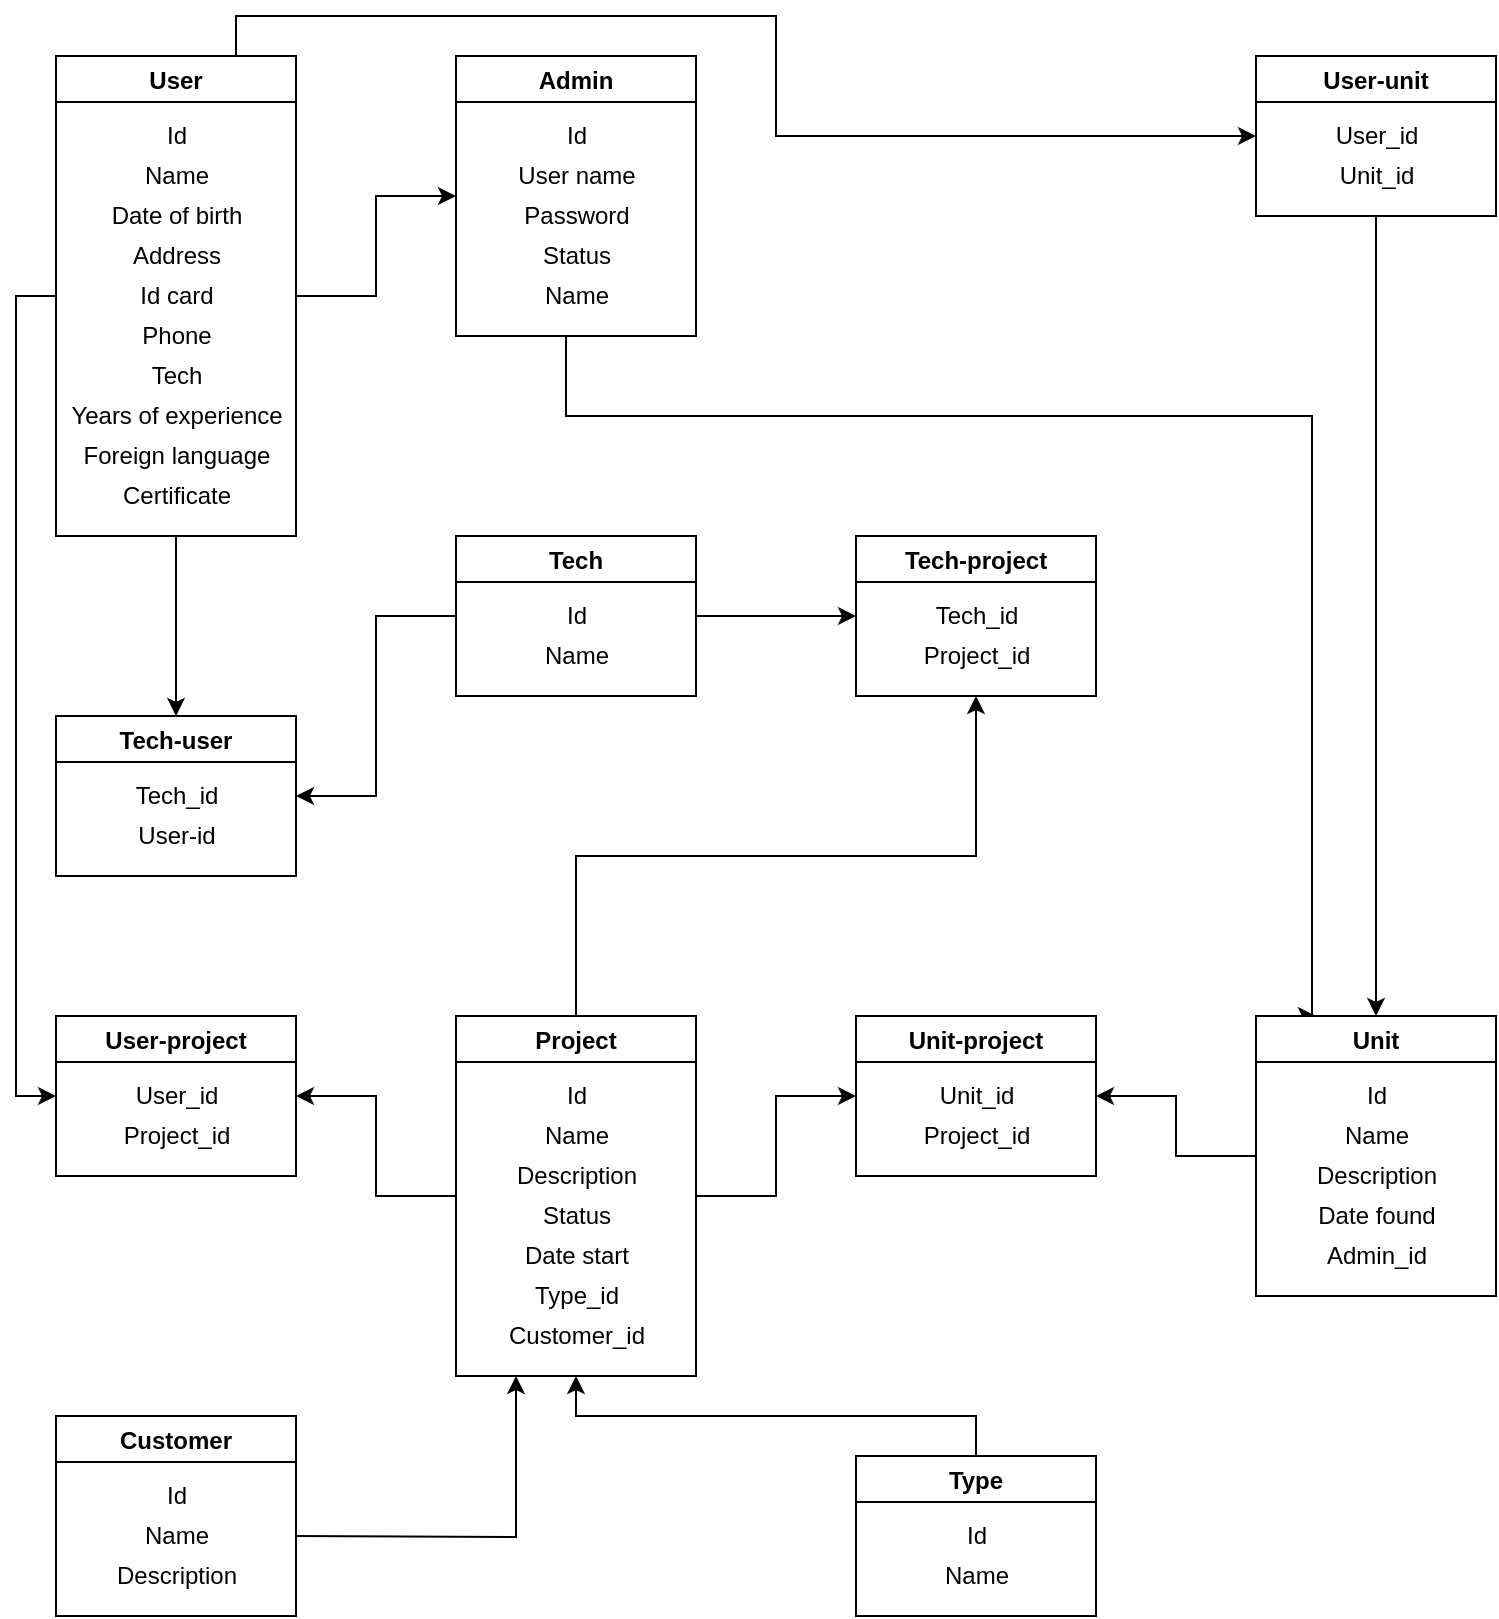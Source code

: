 <mxfile version="14.8.6" type="github">
  <diagram id="8frxbMPDA_A4CYh-UbdC" name="Page-1">
    <mxGraphModel dx="451" dy="392" grid="1" gridSize="10" guides="1" tooltips="1" connect="1" arrows="1" fold="1" page="1" pageScale="1" pageWidth="827" pageHeight="1169" math="0" shadow="0">
      <root>
        <mxCell id="0" />
        <mxCell id="1" parent="0" />
        <mxCell id="PGVaX1nrfL_rUsU0WxcV-19" style="edgeStyle=orthogonalEdgeStyle;rounded=0;orthogonalLoop=1;jettySize=auto;html=1;exitX=0.75;exitY=0;exitDx=0;exitDy=0;" edge="1" parent="1" source="PGVaX1nrfL_rUsU0WxcV-2" target="PGVaX1nrfL_rUsU0WxcV-18">
          <mxGeometry relative="1" as="geometry" />
        </mxCell>
        <mxCell id="PGVaX1nrfL_rUsU0WxcV-22" style="edgeStyle=orthogonalEdgeStyle;rounded=0;orthogonalLoop=1;jettySize=auto;html=1;exitX=1;exitY=0.5;exitDx=0;exitDy=0;entryX=0;entryY=0.5;entryDx=0;entryDy=0;" edge="1" parent="1" source="PGVaX1nrfL_rUsU0WxcV-2" target="PGVaX1nrfL_rUsU0WxcV-4">
          <mxGeometry relative="1" as="geometry" />
        </mxCell>
        <mxCell id="PGVaX1nrfL_rUsU0WxcV-23" style="edgeStyle=orthogonalEdgeStyle;rounded=0;orthogonalLoop=1;jettySize=auto;html=1;exitX=0.5;exitY=1;exitDx=0;exitDy=0;" edge="1" parent="1" source="PGVaX1nrfL_rUsU0WxcV-2" target="PGVaX1nrfL_rUsU0WxcV-9">
          <mxGeometry relative="1" as="geometry" />
        </mxCell>
        <mxCell id="PGVaX1nrfL_rUsU0WxcV-27" style="edgeStyle=orthogonalEdgeStyle;rounded=0;orthogonalLoop=1;jettySize=auto;html=1;exitX=0;exitY=0.5;exitDx=0;exitDy=0;entryX=0;entryY=0.5;entryDx=0;entryDy=0;" edge="1" parent="1" source="PGVaX1nrfL_rUsU0WxcV-2" target="PGVaX1nrfL_rUsU0WxcV-12">
          <mxGeometry relative="1" as="geometry" />
        </mxCell>
        <mxCell id="PGVaX1nrfL_rUsU0WxcV-2" value="User" style="swimlane;" vertex="1" parent="1">
          <mxGeometry x="40" y="40" width="120" height="240" as="geometry" />
        </mxCell>
        <mxCell id="PGVaX1nrfL_rUsU0WxcV-92" value="Id" style="text;html=1;align=center;verticalAlign=middle;resizable=0;points=[];autosize=1;strokeColor=none;" vertex="1" parent="PGVaX1nrfL_rUsU0WxcV-2">
          <mxGeometry x="45" y="30" width="30" height="20" as="geometry" />
        </mxCell>
        <mxCell id="PGVaX1nrfL_rUsU0WxcV-93" value="Name" style="text;html=1;align=center;verticalAlign=middle;resizable=0;points=[];autosize=1;strokeColor=none;" vertex="1" parent="PGVaX1nrfL_rUsU0WxcV-2">
          <mxGeometry x="35" y="50" width="50" height="20" as="geometry" />
        </mxCell>
        <mxCell id="PGVaX1nrfL_rUsU0WxcV-94" value="Date of birth" style="text;html=1;align=center;verticalAlign=middle;resizable=0;points=[];autosize=1;strokeColor=none;" vertex="1" parent="PGVaX1nrfL_rUsU0WxcV-2">
          <mxGeometry x="20" y="70" width="80" height="20" as="geometry" />
        </mxCell>
        <mxCell id="PGVaX1nrfL_rUsU0WxcV-95" value="Address" style="text;html=1;align=center;verticalAlign=middle;resizable=0;points=[];autosize=1;strokeColor=none;" vertex="1" parent="PGVaX1nrfL_rUsU0WxcV-2">
          <mxGeometry x="30" y="90" width="60" height="20" as="geometry" />
        </mxCell>
        <mxCell id="PGVaX1nrfL_rUsU0WxcV-96" value="Id card" style="text;html=1;align=center;verticalAlign=middle;resizable=0;points=[];autosize=1;strokeColor=none;" vertex="1" parent="PGVaX1nrfL_rUsU0WxcV-2">
          <mxGeometry x="35" y="110" width="50" height="20" as="geometry" />
        </mxCell>
        <mxCell id="PGVaX1nrfL_rUsU0WxcV-97" value="Phone" style="text;html=1;align=center;verticalAlign=middle;resizable=0;points=[];autosize=1;strokeColor=none;" vertex="1" parent="PGVaX1nrfL_rUsU0WxcV-2">
          <mxGeometry x="35" y="130" width="50" height="20" as="geometry" />
        </mxCell>
        <mxCell id="PGVaX1nrfL_rUsU0WxcV-98" value="Tech" style="text;html=1;align=center;verticalAlign=middle;resizable=0;points=[];autosize=1;strokeColor=none;" vertex="1" parent="PGVaX1nrfL_rUsU0WxcV-2">
          <mxGeometry x="40" y="150" width="40" height="20" as="geometry" />
        </mxCell>
        <mxCell id="PGVaX1nrfL_rUsU0WxcV-99" value="Years of&amp;nbsp;experience" style="text;html=1;align=center;verticalAlign=middle;resizable=0;points=[];autosize=1;strokeColor=none;" vertex="1" parent="PGVaX1nrfL_rUsU0WxcV-2">
          <mxGeometry y="170" width="120" height="20" as="geometry" />
        </mxCell>
        <mxCell id="PGVaX1nrfL_rUsU0WxcV-100" value="Foreign language" style="text;html=1;align=center;verticalAlign=middle;resizable=0;points=[];autosize=1;strokeColor=none;" vertex="1" parent="PGVaX1nrfL_rUsU0WxcV-2">
          <mxGeometry x="5" y="190" width="110" height="20" as="geometry" />
        </mxCell>
        <mxCell id="PGVaX1nrfL_rUsU0WxcV-49" value="Certificate" style="text;html=1;align=center;verticalAlign=middle;resizable=0;points=[];autosize=1;strokeColor=none;" vertex="1" parent="PGVaX1nrfL_rUsU0WxcV-2">
          <mxGeometry x="25" y="210" width="70" height="20" as="geometry" />
        </mxCell>
        <mxCell id="PGVaX1nrfL_rUsU0WxcV-65" style="edgeStyle=orthogonalEdgeStyle;rounded=0;orthogonalLoop=1;jettySize=auto;html=1;entryX=0.25;entryY=0;entryDx=0;entryDy=0;" edge="1" parent="1" source="PGVaX1nrfL_rUsU0WxcV-4" target="PGVaX1nrfL_rUsU0WxcV-17">
          <mxGeometry relative="1" as="geometry">
            <Array as="points">
              <mxPoint x="295" y="220" />
              <mxPoint x="668" y="220" />
            </Array>
          </mxGeometry>
        </mxCell>
        <mxCell id="PGVaX1nrfL_rUsU0WxcV-4" value="Admin" style="swimlane;" vertex="1" parent="1">
          <mxGeometry x="240" y="40" width="120" height="140" as="geometry" />
        </mxCell>
        <mxCell id="PGVaX1nrfL_rUsU0WxcV-54" value="User name" style="text;html=1;align=center;verticalAlign=middle;resizable=0;points=[];autosize=1;strokeColor=none;" vertex="1" parent="PGVaX1nrfL_rUsU0WxcV-4">
          <mxGeometry x="25" y="50" width="70" height="20" as="geometry" />
        </mxCell>
        <mxCell id="PGVaX1nrfL_rUsU0WxcV-53" value="Id" style="text;html=1;align=center;verticalAlign=middle;resizable=0;points=[];autosize=1;strokeColor=none;" vertex="1" parent="PGVaX1nrfL_rUsU0WxcV-4">
          <mxGeometry x="45" y="30" width="30" height="20" as="geometry" />
        </mxCell>
        <mxCell id="PGVaX1nrfL_rUsU0WxcV-56" value="Status" style="text;html=1;align=center;verticalAlign=middle;resizable=0;points=[];autosize=1;strokeColor=none;" vertex="1" parent="PGVaX1nrfL_rUsU0WxcV-4">
          <mxGeometry x="35" y="90" width="50" height="20" as="geometry" />
        </mxCell>
        <mxCell id="PGVaX1nrfL_rUsU0WxcV-57" value="Name&lt;br&gt;" style="text;html=1;align=center;verticalAlign=middle;resizable=0;points=[];autosize=1;strokeColor=none;" vertex="1" parent="PGVaX1nrfL_rUsU0WxcV-4">
          <mxGeometry x="35" y="110" width="50" height="20" as="geometry" />
        </mxCell>
        <mxCell id="PGVaX1nrfL_rUsU0WxcV-58" value="Password" style="text;html=1;align=center;verticalAlign=middle;resizable=0;points=[];autosize=1;strokeColor=none;" vertex="1" parent="PGVaX1nrfL_rUsU0WxcV-4">
          <mxGeometry x="25" y="70" width="70" height="20" as="geometry" />
        </mxCell>
        <mxCell id="PGVaX1nrfL_rUsU0WxcV-24" style="edgeStyle=orthogonalEdgeStyle;rounded=0;orthogonalLoop=1;jettySize=auto;html=1;exitX=0;exitY=0.5;exitDx=0;exitDy=0;entryX=1;entryY=0.5;entryDx=0;entryDy=0;" edge="1" parent="1" source="PGVaX1nrfL_rUsU0WxcV-5" target="PGVaX1nrfL_rUsU0WxcV-9">
          <mxGeometry relative="1" as="geometry" />
        </mxCell>
        <mxCell id="PGVaX1nrfL_rUsU0WxcV-25" style="edgeStyle=orthogonalEdgeStyle;rounded=0;orthogonalLoop=1;jettySize=auto;html=1;exitX=1;exitY=0.5;exitDx=0;exitDy=0;entryX=0;entryY=0.5;entryDx=0;entryDy=0;" edge="1" parent="1" source="PGVaX1nrfL_rUsU0WxcV-5" target="PGVaX1nrfL_rUsU0WxcV-10">
          <mxGeometry relative="1" as="geometry" />
        </mxCell>
        <mxCell id="PGVaX1nrfL_rUsU0WxcV-5" value="Tech" style="swimlane;" vertex="1" parent="1">
          <mxGeometry x="240" y="280" width="120" height="80" as="geometry" />
        </mxCell>
        <mxCell id="PGVaX1nrfL_rUsU0WxcV-104" value="Id" style="text;html=1;align=center;verticalAlign=middle;resizable=0;points=[];autosize=1;strokeColor=none;" vertex="1" parent="PGVaX1nrfL_rUsU0WxcV-5">
          <mxGeometry x="45" y="30" width="30" height="20" as="geometry" />
        </mxCell>
        <mxCell id="PGVaX1nrfL_rUsU0WxcV-105" value="Name" style="text;html=1;align=center;verticalAlign=middle;resizable=0;points=[];autosize=1;strokeColor=none;" vertex="1" parent="PGVaX1nrfL_rUsU0WxcV-5">
          <mxGeometry x="35" y="50" width="50" height="20" as="geometry" />
        </mxCell>
        <mxCell id="PGVaX1nrfL_rUsU0WxcV-9" value="Tech-user" style="swimlane;startSize=23;" vertex="1" parent="1">
          <mxGeometry x="40" y="370" width="120" height="80" as="geometry" />
        </mxCell>
        <mxCell id="PGVaX1nrfL_rUsU0WxcV-51" value="Tech_id" style="text;html=1;align=center;verticalAlign=middle;resizable=0;points=[];autosize=1;strokeColor=none;" vertex="1" parent="PGVaX1nrfL_rUsU0WxcV-9">
          <mxGeometry x="30" y="30" width="60" height="20" as="geometry" />
        </mxCell>
        <mxCell id="PGVaX1nrfL_rUsU0WxcV-52" value="User-id" style="text;html=1;align=center;verticalAlign=middle;resizable=0;points=[];autosize=1;strokeColor=none;" vertex="1" parent="PGVaX1nrfL_rUsU0WxcV-9">
          <mxGeometry x="35" y="50" width="50" height="20" as="geometry" />
        </mxCell>
        <mxCell id="PGVaX1nrfL_rUsU0WxcV-10" value="Tech-project" style="swimlane;" vertex="1" parent="1">
          <mxGeometry x="440" y="280" width="120" height="80" as="geometry" />
        </mxCell>
        <mxCell id="PGVaX1nrfL_rUsU0WxcV-101" value="Tech_id" style="text;html=1;align=center;verticalAlign=middle;resizable=0;points=[];autosize=1;strokeColor=none;" vertex="1" parent="PGVaX1nrfL_rUsU0WxcV-10">
          <mxGeometry x="30" y="30" width="60" height="20" as="geometry" />
        </mxCell>
        <mxCell id="PGVaX1nrfL_rUsU0WxcV-103" value="Project_id" style="text;html=1;align=center;verticalAlign=middle;resizable=0;points=[];autosize=1;strokeColor=none;" vertex="1" parent="PGVaX1nrfL_rUsU0WxcV-10">
          <mxGeometry x="25" y="50" width="70" height="20" as="geometry" />
        </mxCell>
        <mxCell id="PGVaX1nrfL_rUsU0WxcV-28" style="edgeStyle=orthogonalEdgeStyle;rounded=0;orthogonalLoop=1;jettySize=auto;html=1;exitX=0;exitY=0.5;exitDx=0;exitDy=0;entryX=1;entryY=0.5;entryDx=0;entryDy=0;" edge="1" parent="1" source="PGVaX1nrfL_rUsU0WxcV-11" target="PGVaX1nrfL_rUsU0WxcV-12">
          <mxGeometry relative="1" as="geometry" />
        </mxCell>
        <mxCell id="PGVaX1nrfL_rUsU0WxcV-29" style="edgeStyle=orthogonalEdgeStyle;rounded=0;orthogonalLoop=1;jettySize=auto;html=1;exitX=1;exitY=0.5;exitDx=0;exitDy=0;entryX=0;entryY=0.5;entryDx=0;entryDy=0;" edge="1" parent="1" source="PGVaX1nrfL_rUsU0WxcV-11" target="PGVaX1nrfL_rUsU0WxcV-16">
          <mxGeometry relative="1" as="geometry" />
        </mxCell>
        <mxCell id="PGVaX1nrfL_rUsU0WxcV-33" style="edgeStyle=orthogonalEdgeStyle;rounded=0;orthogonalLoop=1;jettySize=auto;html=1;exitX=0.5;exitY=0;exitDx=0;exitDy=0;entryX=0.5;entryY=1;entryDx=0;entryDy=0;" edge="1" parent="1" source="PGVaX1nrfL_rUsU0WxcV-11" target="PGVaX1nrfL_rUsU0WxcV-10">
          <mxGeometry relative="1" as="geometry" />
        </mxCell>
        <mxCell id="PGVaX1nrfL_rUsU0WxcV-11" value="Project" style="swimlane;" vertex="1" parent="1">
          <mxGeometry x="240" y="520" width="120" height="180" as="geometry" />
        </mxCell>
        <mxCell id="PGVaX1nrfL_rUsU0WxcV-120" value="Customer_id" style="text;html=1;align=center;verticalAlign=middle;resizable=0;points=[];autosize=1;strokeColor=none;" vertex="1" parent="PGVaX1nrfL_rUsU0WxcV-11">
          <mxGeometry x="20" y="150" width="80" height="20" as="geometry" />
        </mxCell>
        <mxCell id="PGVaX1nrfL_rUsU0WxcV-119" value="Type_id" style="text;html=1;align=center;verticalAlign=middle;resizable=0;points=[];autosize=1;strokeColor=none;" vertex="1" parent="PGVaX1nrfL_rUsU0WxcV-11">
          <mxGeometry x="30" y="130" width="60" height="20" as="geometry" />
        </mxCell>
        <mxCell id="PGVaX1nrfL_rUsU0WxcV-116" value="Id" style="text;html=1;align=center;verticalAlign=middle;resizable=0;points=[];autosize=1;strokeColor=none;" vertex="1" parent="PGVaX1nrfL_rUsU0WxcV-11">
          <mxGeometry x="45" y="30" width="30" height="20" as="geometry" />
        </mxCell>
        <mxCell id="PGVaX1nrfL_rUsU0WxcV-118" value="Description" style="text;html=1;align=center;verticalAlign=middle;resizable=0;points=[];autosize=1;strokeColor=none;" vertex="1" parent="PGVaX1nrfL_rUsU0WxcV-11">
          <mxGeometry x="20" y="70" width="80" height="20" as="geometry" />
        </mxCell>
        <mxCell id="PGVaX1nrfL_rUsU0WxcV-121" value="Status" style="text;html=1;align=center;verticalAlign=middle;resizable=0;points=[];autosize=1;strokeColor=none;" vertex="1" parent="PGVaX1nrfL_rUsU0WxcV-11">
          <mxGeometry x="35" y="90" width="50" height="20" as="geometry" />
        </mxCell>
        <mxCell id="PGVaX1nrfL_rUsU0WxcV-122" value="Date start" style="text;html=1;align=center;verticalAlign=middle;resizable=0;points=[];autosize=1;strokeColor=none;" vertex="1" parent="PGVaX1nrfL_rUsU0WxcV-11">
          <mxGeometry x="25" y="110" width="70" height="20" as="geometry" />
        </mxCell>
        <mxCell id="PGVaX1nrfL_rUsU0WxcV-117" value="Name" style="text;html=1;align=center;verticalAlign=middle;resizable=0;points=[];autosize=1;strokeColor=none;" vertex="1" parent="PGVaX1nrfL_rUsU0WxcV-11">
          <mxGeometry x="35" y="50" width="50" height="20" as="geometry" />
        </mxCell>
        <mxCell id="PGVaX1nrfL_rUsU0WxcV-12" value="User-project" style="swimlane;" vertex="1" parent="1">
          <mxGeometry x="40" y="520" width="120" height="80" as="geometry" />
        </mxCell>
        <mxCell id="PGVaX1nrfL_rUsU0WxcV-112" value="User_id" style="text;html=1;align=center;verticalAlign=middle;resizable=0;points=[];autosize=1;strokeColor=none;" vertex="1" parent="PGVaX1nrfL_rUsU0WxcV-12">
          <mxGeometry x="30" y="30" width="60" height="20" as="geometry" />
        </mxCell>
        <mxCell id="PGVaX1nrfL_rUsU0WxcV-113" value="Project_id" style="text;html=1;align=center;verticalAlign=middle;resizable=0;points=[];autosize=1;strokeColor=none;" vertex="1" parent="PGVaX1nrfL_rUsU0WxcV-12">
          <mxGeometry x="25" y="50" width="70" height="20" as="geometry" />
        </mxCell>
        <mxCell id="PGVaX1nrfL_rUsU0WxcV-31" style="edgeStyle=orthogonalEdgeStyle;rounded=0;orthogonalLoop=1;jettySize=auto;html=1;entryX=0.25;entryY=1;entryDx=0;entryDy=0;" edge="1" parent="1" target="PGVaX1nrfL_rUsU0WxcV-11">
          <mxGeometry relative="1" as="geometry">
            <mxPoint x="160" y="780" as="sourcePoint" />
          </mxGeometry>
        </mxCell>
        <mxCell id="PGVaX1nrfL_rUsU0WxcV-14" value="Customer" style="swimlane;" vertex="1" parent="1">
          <mxGeometry x="40" y="720" width="120" height="100" as="geometry" />
        </mxCell>
        <mxCell id="PGVaX1nrfL_rUsU0WxcV-106" value="Id" style="text;html=1;align=center;verticalAlign=middle;resizable=0;points=[];autosize=1;strokeColor=none;" vertex="1" parent="PGVaX1nrfL_rUsU0WxcV-14">
          <mxGeometry x="45" y="30" width="30" height="20" as="geometry" />
        </mxCell>
        <mxCell id="PGVaX1nrfL_rUsU0WxcV-107" value="Name" style="text;html=1;align=center;verticalAlign=middle;resizable=0;points=[];autosize=1;strokeColor=none;" vertex="1" parent="PGVaX1nrfL_rUsU0WxcV-14">
          <mxGeometry x="35" y="50" width="50" height="20" as="geometry" />
        </mxCell>
        <mxCell id="PGVaX1nrfL_rUsU0WxcV-108" value="Description" style="text;html=1;align=center;verticalAlign=middle;resizable=0;points=[];autosize=1;strokeColor=none;" vertex="1" parent="PGVaX1nrfL_rUsU0WxcV-14">
          <mxGeometry x="20" y="70" width="80" height="20" as="geometry" />
        </mxCell>
        <mxCell id="PGVaX1nrfL_rUsU0WxcV-30" style="edgeStyle=orthogonalEdgeStyle;rounded=0;orthogonalLoop=1;jettySize=auto;html=1;exitX=0.5;exitY=0;exitDx=0;exitDy=0;entryX=0.5;entryY=1;entryDx=0;entryDy=0;" edge="1" parent="1" source="PGVaX1nrfL_rUsU0WxcV-15" target="PGVaX1nrfL_rUsU0WxcV-11">
          <mxGeometry relative="1" as="geometry" />
        </mxCell>
        <mxCell id="PGVaX1nrfL_rUsU0WxcV-15" value="Type" style="swimlane;" vertex="1" parent="1">
          <mxGeometry x="440" y="740" width="120" height="80" as="geometry" />
        </mxCell>
        <mxCell id="PGVaX1nrfL_rUsU0WxcV-110" value="Id" style="text;html=1;align=center;verticalAlign=middle;resizable=0;points=[];autosize=1;strokeColor=none;" vertex="1" parent="PGVaX1nrfL_rUsU0WxcV-15">
          <mxGeometry x="45" y="30" width="30" height="20" as="geometry" />
        </mxCell>
        <mxCell id="PGVaX1nrfL_rUsU0WxcV-111" value="Name" style="text;html=1;align=center;verticalAlign=middle;resizable=0;points=[];autosize=1;strokeColor=none;" vertex="1" parent="PGVaX1nrfL_rUsU0WxcV-15">
          <mxGeometry x="35" y="50" width="50" height="20" as="geometry" />
        </mxCell>
        <mxCell id="PGVaX1nrfL_rUsU0WxcV-16" value="Unit-project" style="swimlane;" vertex="1" parent="1">
          <mxGeometry x="440" y="520" width="120" height="80" as="geometry" />
        </mxCell>
        <mxCell id="PGVaX1nrfL_rUsU0WxcV-115" value="Project_id" style="text;html=1;align=center;verticalAlign=middle;resizable=0;points=[];autosize=1;strokeColor=none;" vertex="1" parent="PGVaX1nrfL_rUsU0WxcV-16">
          <mxGeometry x="25" y="50" width="70" height="20" as="geometry" />
        </mxCell>
        <mxCell id="PGVaX1nrfL_rUsU0WxcV-114" value="Unit_id" style="text;html=1;align=center;verticalAlign=middle;resizable=0;points=[];autosize=1;strokeColor=none;" vertex="1" parent="PGVaX1nrfL_rUsU0WxcV-16">
          <mxGeometry x="35" y="30" width="50" height="20" as="geometry" />
        </mxCell>
        <mxCell id="PGVaX1nrfL_rUsU0WxcV-21" style="edgeStyle=orthogonalEdgeStyle;rounded=0;orthogonalLoop=1;jettySize=auto;html=1;exitX=0;exitY=0.5;exitDx=0;exitDy=0;entryX=1;entryY=0.5;entryDx=0;entryDy=0;" edge="1" parent="1" source="PGVaX1nrfL_rUsU0WxcV-17" target="PGVaX1nrfL_rUsU0WxcV-16">
          <mxGeometry relative="1" as="geometry" />
        </mxCell>
        <mxCell id="PGVaX1nrfL_rUsU0WxcV-17" value="Unit" style="swimlane;" vertex="1" parent="1">
          <mxGeometry x="640" y="520" width="120" height="140" as="geometry" />
        </mxCell>
        <mxCell id="PGVaX1nrfL_rUsU0WxcV-62" value="Description" style="text;html=1;align=center;verticalAlign=middle;resizable=0;points=[];autosize=1;strokeColor=none;" vertex="1" parent="PGVaX1nrfL_rUsU0WxcV-17">
          <mxGeometry x="20" y="70" width="80" height="20" as="geometry" />
        </mxCell>
        <mxCell id="PGVaX1nrfL_rUsU0WxcV-60" value="Id" style="text;html=1;align=center;verticalAlign=middle;resizable=0;points=[];autosize=1;strokeColor=none;" vertex="1" parent="PGVaX1nrfL_rUsU0WxcV-17">
          <mxGeometry x="45" y="30" width="30" height="20" as="geometry" />
        </mxCell>
        <mxCell id="PGVaX1nrfL_rUsU0WxcV-61" value="Name" style="text;html=1;align=center;verticalAlign=middle;resizable=0;points=[];autosize=1;strokeColor=none;" vertex="1" parent="PGVaX1nrfL_rUsU0WxcV-17">
          <mxGeometry x="35" y="50" width="50" height="20" as="geometry" />
        </mxCell>
        <mxCell id="PGVaX1nrfL_rUsU0WxcV-63" value="Date found" style="text;html=1;align=center;verticalAlign=middle;resizable=0;points=[];autosize=1;strokeColor=none;" vertex="1" parent="PGVaX1nrfL_rUsU0WxcV-17">
          <mxGeometry x="25" y="90" width="70" height="20" as="geometry" />
        </mxCell>
        <mxCell id="PGVaX1nrfL_rUsU0WxcV-64" value="Admin_id" style="text;html=1;align=center;verticalAlign=middle;resizable=0;points=[];autosize=1;strokeColor=none;" vertex="1" parent="PGVaX1nrfL_rUsU0WxcV-17">
          <mxGeometry x="25" y="110" width="70" height="20" as="geometry" />
        </mxCell>
        <mxCell id="PGVaX1nrfL_rUsU0WxcV-20" style="edgeStyle=orthogonalEdgeStyle;rounded=0;orthogonalLoop=1;jettySize=auto;html=1;exitX=0.5;exitY=1;exitDx=0;exitDy=0;entryX=0.5;entryY=0;entryDx=0;entryDy=0;" edge="1" parent="1" source="PGVaX1nrfL_rUsU0WxcV-18" target="PGVaX1nrfL_rUsU0WxcV-17">
          <mxGeometry relative="1" as="geometry" />
        </mxCell>
        <mxCell id="PGVaX1nrfL_rUsU0WxcV-18" value="User-unit" style="swimlane;" vertex="1" parent="1">
          <mxGeometry x="640" y="40" width="120" height="80" as="geometry" />
        </mxCell>
        <mxCell id="PGVaX1nrfL_rUsU0WxcV-66" value="User_id" style="text;html=1;align=center;verticalAlign=middle;resizable=0;points=[];autosize=1;strokeColor=none;" vertex="1" parent="PGVaX1nrfL_rUsU0WxcV-18">
          <mxGeometry x="30" y="30" width="60" height="20" as="geometry" />
        </mxCell>
        <mxCell id="PGVaX1nrfL_rUsU0WxcV-67" value="Unit_id" style="text;html=1;align=center;verticalAlign=middle;resizable=0;points=[];autosize=1;strokeColor=none;" vertex="1" parent="PGVaX1nrfL_rUsU0WxcV-18">
          <mxGeometry x="35" y="50" width="50" height="20" as="geometry" />
        </mxCell>
      </root>
    </mxGraphModel>
  </diagram>
</mxfile>

